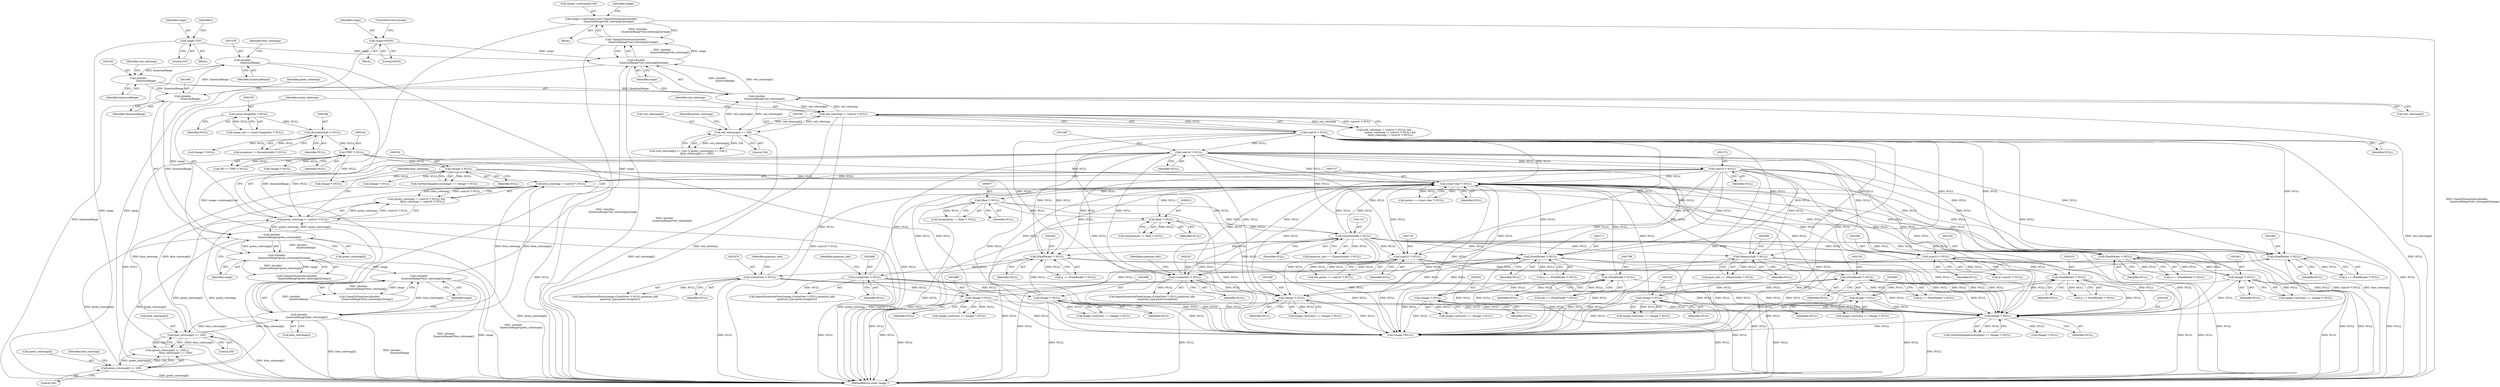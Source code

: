 digraph "0_ImageMagick_f8877abac8e568b2f339cca70c2c3c1b6eaec288@array" {
"1001430" [label="(Call,image->colormap[i].red=ClampToQuantum(((double)\n                    QuantumRange*red_colormap[i])/range))"];
"1001438" [label="(Call,ClampToQuantum(((double)\n                    QuantumRange*red_colormap[i])/range))"];
"1001439" [label="(Call,((double)\n                    QuantumRange*red_colormap[i])/range)"];
"1001440" [label="(Call,(double)\n                    QuantumRange*red_colormap[i])"];
"1001441" [label="(Call,(double)\n                    QuantumRange)"];
"1001477" [label="(Call,(double)\n                    QuantumRange)"];
"1001459" [label="(Call,(double)\n                    QuantumRange)"];
"1001360" [label="(Call,red_colormap != (uint16 *) NULL)"];
"1001395" [label="(Call,red_colormap[i] >= 256)"];
"1001362" [label="(Call,(uint16 *) NULL)"];
"1001121" [label="(Call,(QuantumInfo *) NULL)"];
"1000876" [label="(Call,(float *) NULL)"];
"1000736" [label="(Call,(const char *) NULL)"];
"1002341" [label="(Call,(PixelPacket *) NULL)"];
"1002460" [label="(Call,(Image *) NULL)"];
"1001373" [label="(Call,(uint16 *) NULL)"];
"1001368" [label="(Call,(uint16 *) NULL)"];
"1001861" [label="(Call,(PixelPacket *) NULL)"];
"1001888" [label="(Call,(Image *) NULL)"];
"1001869" [label="(Call,(CacheView *) NULL)"];
"1002087" [label="(Call,(Image *) NULL)"];
"1002068" [label="(Call,(CacheView *) NULL)"];
"1002060" [label="(Call,(PixelPacket *) NULL)"];
"1003000" [label="(Call,(Image *) NULL)"];
"1002797" [label="(Call,(PixelPacket *) NULL)"];
"1002732" [label="(Call,(uint32 *) NULL)"];
"1003079" [label="(Call,(MemoryInfo *) NULL)"];
"1002639" [label="(Call,(Image *) NULL)"];
"1002522" [label="(Call,(PixelPacket *) NULL)"];
"1002489" [label="(Call,(uint32 *) NULL)"];
"1003149" [label="(Call,(PixelPacket *) NULL)"];
"1003228" [label="(Call,(Image *) NULL)"];
"1000317" [label="(Call,(Image *) NULL)"];
"1000243" [label="(Call,(TIFF *) NULL)"];
"1000185" [label="(Call,(ExceptionInfo *) NULL)"];
"1000158" [label="(Call,(const ImageInfo *) NULL)"];
"1003337" [label="(Call,(Image *) NULL)"];
"1002170" [label="(Call,(PixelPacket *) NULL)"];
"1002265" [label="(Call,(Image *) NULL)"];
"1002246" [label="(Call,(CacheView *) NULL)"];
"1000914" [label="(Call,(float *) NULL)"];
"1001475" [label="(Call,((double)\n                    QuantumRange*blue_colormap[i])/range)"];
"1001476" [label="(Call,(double)\n                    QuantumRange*blue_colormap[i])"];
"1001371" [label="(Call,blue_colormap != (uint16 *) NULL)"];
"1001406" [label="(Call,blue_colormap[i] >= 256)"];
"1001457" [label="(Call,((double)\n                    QuantumRange*green_colormap[i])/range)"];
"1001458" [label="(Call,(double)\n                    QuantumRange*green_colormap[i])"];
"1001366" [label="(Call,green_colormap != (uint16 *) NULL)"];
"1001401" [label="(Call,green_colormap[i] >= 256)"];
"1001377" [label="(Call,range=255)"];
"1001412" [label="(Call,range=65535)"];
"1001461" [label="(Identifier,QuantumRange)"];
"1002068" [label="(Call,(CacheView *) NULL)"];
"1001406" [label="(Call,blue_colormap[i] >= 256)"];
"1002639" [label="(Call,(Image *) NULL)"];
"1001481" [label="(Identifier,blue_colormap)"];
"1000874" [label="(Call,chromaticity != (float *) NULL)"];
"1001123" [label="(Identifier,NULL)"];
"1001438" [label="(Call,ClampToQuantum(((double)\n                    QuantumRange*red_colormap[i])/range))"];
"1001476" [label="(Call,(double)\n                    QuantumRange*blue_colormap[i])"];
"1002456" [label="(Call,image->previous == (Image *) NULL)"];
"1002089" [label="(Identifier,NULL)"];
"1003081" [label="(Identifier,NULL)"];
"1002641" [label="(Identifier,NULL)"];
"1001411" [label="(Block,)"];
"1002071" [label="(Identifier,quantum_info)"];
"1001378" [label="(Identifier,range)"];
"1002083" [label="(Call,image->previous == (Image *) NULL)"];
"1002524" [label="(Identifier,NULL)"];
"1001366" [label="(Call,green_colormap != (uint16 *) NULL)"];
"1001382" [label="(Identifier,i)"];
"1001362" [label="(Call,(uint16 *) NULL)"];
"1001414" [label="(Literal,65535)"];
"1002249" [label="(Identifier,quantum_info)"];
"1003224" [label="(Call,image->previous == (Image *) NULL)"];
"1002487" [label="(Call,p=(uint32 *) NULL)"];
"1001119" [label="(Call,quantum_info == (QuantumInfo *) NULL)"];
"1001370" [label="(Identifier,NULL)"];
"1001413" [label="(Identifier,range)"];
"1001403" [label="(Identifier,green_colormap)"];
"1003339" [label="(Identifier,NULL)"];
"1001465" [label="(Identifier,range)"];
"1001412" [label="(Call,range=65535)"];
"1002070" [label="(Identifier,NULL)"];
"1001399" [label="(Literal,256)"];
"1003079" [label="(Call,(MemoryInfo *) NULL)"];
"1001394" [label="(Call,(red_colormap[i] >= 256) || (green_colormap[i] >= 256) ||\n                      (blue_colormap[i] >= 256))"];
"1001872" [label="(Identifier,quantum_info)"];
"1003406" [label="(MethodReturn,static Image *)"];
"1001121" [label="(Call,(QuantumInfo *) NULL)"];
"1000158" [label="(Call,(const ImageInfo *) NULL)"];
"1001364" [label="(Identifier,NULL)"];
"1000241" [label="(Call,tiff == (TIFF *) NULL)"];
"1001361" [label="(Identifier,red_colormap)"];
"1000736" [label="(Call,(const char *) NULL)"];
"1001863" [label="(Identifier,NULL)"];
"1002244" [label="(Call,ImportQuantumPixels(image,(CacheView *) NULL,quantum_info,\n              quantum_type,pixels,exception))"];
"1001477" [label="(Call,(double)\n                    QuantumRange)"];
"1001367" [label="(Identifier,green_colormap)"];
"1000160" [label="(Identifier,NULL)"];
"1002172" [label="(Identifier,NULL)"];
"1000328" [label="(Call,(Image *) NULL)"];
"1002246" [label="(Call,(CacheView *) NULL)"];
"1002261" [label="(Call,image->previous == (Image *) NULL)"];
"1002734" [label="(Identifier,NULL)"];
"1000734" [label="(Call,option == (const char *) NULL)"];
"1001443" [label="(Identifier,QuantumRange)"];
"1000314" [label="(Call,GetNextImageInList(image) == (Image *) NULL)"];
"1000156" [label="(Call,image_info != (const ImageInfo *) NULL)"];
"1003149" [label="(Call,(PixelPacket *) NULL)"];
"1003077" [label="(Call,pixel_info == (MemoryInfo *) NULL)"];
"1002797" [label="(Call,(PixelPacket *) NULL)"];
"1000738" [label="(Identifier,NULL)"];
"1001441" [label="(Call,(double)\n                    QuantumRange)"];
"1001373" [label="(Call,(uint16 *) NULL)"];
"1000916" [label="(Identifier,NULL)"];
"1001867" [label="(Call,ImportQuantumPixels(image,(CacheView *) NULL,quantum_info,\n            quantum_type,pixels,exception))"];
"1003147" [label="(Call,q == (PixelPacket *) NULL)"];
"1000914" [label="(Call,(float *) NULL)"];
"1002060" [label="(Call,(PixelPacket *) NULL)"];
"1002462" [label="(Identifier,NULL)"];
"1001365" [label="(Call,(green_colormap != (uint16 *) NULL) &&\n                (blue_colormap != (uint16 *) NULL))"];
"1003334" [label="(Call,GetNextImageInList(image) == (Image *) NULL)"];
"1003400" [label="(Call,(Image *)NULL)"];
"1001396" [label="(Call,red_colormap[i])"];
"1001459" [label="(Call,(double)\n                    QuantumRange)"];
"1001359" [label="(Call,(red_colormap != (uint16 *) NULL) &&\n                (green_colormap != (uint16 *) NULL) &&\n                (blue_colormap != (uint16 *) NULL))"];
"1003228" [label="(Call,(Image *) NULL)"];
"1001375" [label="(Identifier,NULL)"];
"1000876" [label="(Call,(float *) NULL)"];
"1002168" [label="(Call,q == (PixelPacket *) NULL)"];
"1001402" [label="(Call,green_colormap[i])"];
"1001440" [label="(Call,(double)\n                    QuantumRange*red_colormap[i])"];
"1000307" [label="(Call,(Image *) NULL)"];
"1001372" [label="(Identifier,blue_colormap)"];
"1002795" [label="(Call,tile == (PixelPacket *) NULL)"];
"1002267" [label="(Identifier,NULL)"];
"1000252" [label="(Call,(Image *) NULL)"];
"1002996" [label="(Call,image->previous == (Image *) NULL)"];
"1001360" [label="(Call,red_colormap != (uint16 *) NULL)"];
"1001444" [label="(Call,red_colormap[i])"];
"1002066" [label="(Call,ImportQuantumPixels(image,(CacheView *) NULL,quantum_info,\n            quantum_type,pixels,exception))"];
"1002460" [label="(Call,(Image *) NULL)"];
"1001401" [label="(Call,green_colormap[i] >= 256)"];
"1001400" [label="(Call,(green_colormap[i] >= 256) ||\n                      (blue_colormap[i] >= 256))"];
"1000215" [label="(Call,(Image *) NULL)"];
"1001463" [label="(Identifier,green_colormap)"];
"1001410" [label="(Literal,256)"];
"1001377" [label="(Call,range=255)"];
"1001376" [label="(Block,)"];
"1001447" [label="(Identifier,range)"];
"1001379" [label="(Literal,255)"];
"1002062" [label="(Identifier,NULL)"];
"1003346" [label="(Call,(Image *) NULL)"];
"1003151" [label="(Identifier,NULL)"];
"1000183" [label="(Call,exception != (ExceptionInfo *) NULL)"];
"1001439" [label="(Call,((double)\n                    QuantumRange*red_colormap[i])/range)"];
"1002520" [label="(Call,q == (PixelPacket *) NULL)"];
"1001462" [label="(Call,green_colormap[i])"];
"1001888" [label="(Call,(Image *) NULL)"];
"1000317" [label="(Call,(Image *) NULL)"];
"1003002" [label="(Identifier,NULL)"];
"1000185" [label="(Call,(ExceptionInfo *) NULL)"];
"1000912" [label="(Call,chromaticity != (float *) NULL)"];
"1001869" [label="(Call,(CacheView *) NULL)"];
"1001457" [label="(Call,((double)\n                    QuantumRange*green_colormap[i])/range)"];
"1001479" [label="(Identifier,QuantumRange)"];
"1002522" [label="(Call,(PixelPacket *) NULL)"];
"1001861" [label="(Call,(PixelPacket *) NULL)"];
"1001884" [label="(Call,image->previous == (Image *) NULL)"];
"1001408" [label="(Identifier,blue_colormap)"];
"1001431" [label="(Call,image->colormap[i].red)"];
"1001474" [label="(Call,ClampToQuantum(((double)\n                    QuantumRange*blue_colormap[i])/range))"];
"1001890" [label="(Identifier,NULL)"];
"1001405" [label="(Literal,256)"];
"1002170" [label="(Call,(PixelPacket *) NULL)"];
"1001415" [label="(ControlStructure,break;)"];
"1002341" [label="(Call,(PixelPacket *) NULL)"];
"1003230" [label="(Identifier,NULL)"];
"1001445" [label="(Identifier,red_colormap)"];
"1002265" [label="(Call,(Image *) NULL)"];
"1001475" [label="(Call,((double)\n                    QuantumRange*blue_colormap[i])/range)"];
"1002343" [label="(Identifier,NULL)"];
"1001480" [label="(Call,blue_colormap[i])"];
"1000878" [label="(Identifier,NULL)"];
"1000187" [label="(Identifier,NULL)"];
"1003337" [label="(Call,(Image *) NULL)"];
"1002799" [label="(Identifier,NULL)"];
"1002635" [label="(Call,image->previous == (Image *) NULL)"];
"1001871" [label="(Identifier,NULL)"];
"1001452" [label="(Identifier,image)"];
"1001430" [label="(Call,image->colormap[i].red=ClampToQuantum(((double)\n                    QuantumRange*red_colormap[i])/range))"];
"1001368" [label="(Call,(uint16 *) NULL)"];
"1002491" [label="(Identifier,NULL)"];
"1002058" [label="(Call,q == (PixelPacket *) NULL)"];
"1001429" [label="(Block,)"];
"1002087" [label="(Call,(Image *) NULL)"];
"1000319" [label="(Identifier,NULL)"];
"1001395" [label="(Call,red_colormap[i] >= 256)"];
"1001859" [label="(Call,q == (PixelPacket *) NULL)"];
"1002730" [label="(Call,tile_pixels == (uint32 *) NULL)"];
"1001458" [label="(Call,(double)\n                    QuantumRange*green_colormap[i])"];
"1002732" [label="(Call,(uint32 *) NULL)"];
"1000245" [label="(Identifier,NULL)"];
"1003000" [label="(Call,(Image *) NULL)"];
"1000243" [label="(Call,(TIFF *) NULL)"];
"1001371" [label="(Call,blue_colormap != (uint16 *) NULL)"];
"1001456" [label="(Call,ClampToQuantum(((double)\n                    QuantumRange*green_colormap[i])/range))"];
"1002248" [label="(Identifier,NULL)"];
"1002489" [label="(Call,(uint32 *) NULL)"];
"1001407" [label="(Call,blue_colormap[i])"];
"1001483" [label="(Identifier,range)"];
"1002339" [label="(Call,q == (PixelPacket *) NULL)"];
"1001430" -> "1001429"  [label="AST: "];
"1001430" -> "1001438"  [label="CFG: "];
"1001431" -> "1001430"  [label="AST: "];
"1001438" -> "1001430"  [label="AST: "];
"1001452" -> "1001430"  [label="CFG: "];
"1001430" -> "1003406"  [label="DDG: ClampToQuantum(((double)\n                    QuantumRange*red_colormap[i])/range)"];
"1001430" -> "1003406"  [label="DDG: image->colormap[i].red"];
"1001438" -> "1001430"  [label="DDG: ((double)\n                    QuantumRange*red_colormap[i])/range"];
"1001438" -> "1001439"  [label="CFG: "];
"1001439" -> "1001438"  [label="AST: "];
"1001438" -> "1003406"  [label="DDG: ((double)\n                    QuantumRange*red_colormap[i])/range"];
"1001439" -> "1001438"  [label="DDG: (double)\n                    QuantumRange*red_colormap[i]"];
"1001439" -> "1001438"  [label="DDG: range"];
"1001439" -> "1001447"  [label="CFG: "];
"1001440" -> "1001439"  [label="AST: "];
"1001447" -> "1001439"  [label="AST: "];
"1001439" -> "1003406"  [label="DDG: (double)\n                    QuantumRange*red_colormap[i]"];
"1001440" -> "1001439"  [label="DDG: (double)\n                    QuantumRange"];
"1001440" -> "1001439"  [label="DDG: red_colormap[i]"];
"1001475" -> "1001439"  [label="DDG: range"];
"1001377" -> "1001439"  [label="DDG: range"];
"1001412" -> "1001439"  [label="DDG: range"];
"1001439" -> "1001457"  [label="DDG: range"];
"1001440" -> "1001444"  [label="CFG: "];
"1001441" -> "1001440"  [label="AST: "];
"1001444" -> "1001440"  [label="AST: "];
"1001447" -> "1001440"  [label="CFG: "];
"1001440" -> "1003406"  [label="DDG: red_colormap[i]"];
"1001440" -> "1001360"  [label="DDG: red_colormap[i]"];
"1001440" -> "1001395"  [label="DDG: red_colormap[i]"];
"1001441" -> "1001440"  [label="DDG: QuantumRange"];
"1001360" -> "1001440"  [label="DDG: red_colormap"];
"1001395" -> "1001440"  [label="DDG: red_colormap[i]"];
"1001441" -> "1001443"  [label="CFG: "];
"1001442" -> "1001441"  [label="AST: "];
"1001443" -> "1001441"  [label="AST: "];
"1001445" -> "1001441"  [label="CFG: "];
"1001477" -> "1001441"  [label="DDG: QuantumRange"];
"1001441" -> "1001459"  [label="DDG: QuantumRange"];
"1001477" -> "1001476"  [label="AST: "];
"1001477" -> "1001479"  [label="CFG: "];
"1001478" -> "1001477"  [label="AST: "];
"1001479" -> "1001477"  [label="AST: "];
"1001481" -> "1001477"  [label="CFG: "];
"1001477" -> "1003406"  [label="DDG: QuantumRange"];
"1001477" -> "1001476"  [label="DDG: QuantumRange"];
"1001459" -> "1001477"  [label="DDG: QuantumRange"];
"1001459" -> "1001458"  [label="AST: "];
"1001459" -> "1001461"  [label="CFG: "];
"1001460" -> "1001459"  [label="AST: "];
"1001461" -> "1001459"  [label="AST: "];
"1001463" -> "1001459"  [label="CFG: "];
"1001459" -> "1001458"  [label="DDG: QuantumRange"];
"1001360" -> "1001359"  [label="AST: "];
"1001360" -> "1001362"  [label="CFG: "];
"1001361" -> "1001360"  [label="AST: "];
"1001362" -> "1001360"  [label="AST: "];
"1001367" -> "1001360"  [label="CFG: "];
"1001359" -> "1001360"  [label="CFG: "];
"1001360" -> "1003406"  [label="DDG: red_colormap"];
"1001360" -> "1003406"  [label="DDG: (uint16 *) NULL"];
"1001360" -> "1001359"  [label="DDG: red_colormap"];
"1001360" -> "1001359"  [label="DDG: (uint16 *) NULL"];
"1001395" -> "1001360"  [label="DDG: red_colormap[i]"];
"1001362" -> "1001360"  [label="DDG: NULL"];
"1001360" -> "1001395"  [label="DDG: red_colormap"];
"1001395" -> "1001394"  [label="AST: "];
"1001395" -> "1001399"  [label="CFG: "];
"1001396" -> "1001395"  [label="AST: "];
"1001399" -> "1001395"  [label="AST: "];
"1001403" -> "1001395"  [label="CFG: "];
"1001394" -> "1001395"  [label="CFG: "];
"1001395" -> "1003406"  [label="DDG: red_colormap[i]"];
"1001395" -> "1001394"  [label="DDG: red_colormap[i]"];
"1001395" -> "1001394"  [label="DDG: 256"];
"1001362" -> "1001364"  [label="CFG: "];
"1001363" -> "1001362"  [label="AST: "];
"1001364" -> "1001362"  [label="AST: "];
"1001362" -> "1003406"  [label="DDG: NULL"];
"1001362" -> "1000736"  [label="DDG: NULL"];
"1001121" -> "1001362"  [label="DDG: NULL"];
"1001362" -> "1001368"  [label="DDG: NULL"];
"1001362" -> "1001861"  [label="DDG: NULL"];
"1001362" -> "1002060"  [label="DDG: NULL"];
"1001362" -> "1002170"  [label="DDG: NULL"];
"1001362" -> "1002246"  [label="DDG: NULL"];
"1001362" -> "1002265"  [label="DDG: NULL"];
"1001362" -> "1002341"  [label="DDG: NULL"];
"1001362" -> "1002489"  [label="DDG: NULL"];
"1001362" -> "1002732"  [label="DDG: NULL"];
"1001362" -> "1003079"  [label="DDG: NULL"];
"1001362" -> "1003337"  [label="DDG: NULL"];
"1001362" -> "1003400"  [label="DDG: NULL"];
"1001121" -> "1001119"  [label="AST: "];
"1001121" -> "1001123"  [label="CFG: "];
"1001122" -> "1001121"  [label="AST: "];
"1001123" -> "1001121"  [label="AST: "];
"1001119" -> "1001121"  [label="CFG: "];
"1001121" -> "1003406"  [label="DDG: NULL"];
"1001121" -> "1000736"  [label="DDG: NULL"];
"1001121" -> "1001119"  [label="DDG: NULL"];
"1000876" -> "1001121"  [label="DDG: NULL"];
"1000914" -> "1001121"  [label="DDG: NULL"];
"1000736" -> "1001121"  [label="DDG: NULL"];
"1001121" -> "1001861"  [label="DDG: NULL"];
"1001121" -> "1002060"  [label="DDG: NULL"];
"1001121" -> "1002170"  [label="DDG: NULL"];
"1001121" -> "1002246"  [label="DDG: NULL"];
"1001121" -> "1002265"  [label="DDG: NULL"];
"1001121" -> "1002341"  [label="DDG: NULL"];
"1001121" -> "1002489"  [label="DDG: NULL"];
"1001121" -> "1002732"  [label="DDG: NULL"];
"1001121" -> "1003079"  [label="DDG: NULL"];
"1001121" -> "1003337"  [label="DDG: NULL"];
"1001121" -> "1003400"  [label="DDG: NULL"];
"1000876" -> "1000874"  [label="AST: "];
"1000876" -> "1000878"  [label="CFG: "];
"1000877" -> "1000876"  [label="AST: "];
"1000878" -> "1000876"  [label="AST: "];
"1000874" -> "1000876"  [label="CFG: "];
"1000876" -> "1003406"  [label="DDG: NULL"];
"1000876" -> "1000874"  [label="DDG: NULL"];
"1000736" -> "1000876"  [label="DDG: NULL"];
"1000876" -> "1000914"  [label="DDG: NULL"];
"1000876" -> "1003400"  [label="DDG: NULL"];
"1000736" -> "1000734"  [label="AST: "];
"1000736" -> "1000738"  [label="CFG: "];
"1000737" -> "1000736"  [label="AST: "];
"1000738" -> "1000736"  [label="AST: "];
"1000734" -> "1000736"  [label="CFG: "];
"1000736" -> "1003406"  [label="DDG: NULL"];
"1000736" -> "1000734"  [label="DDG: NULL"];
"1002341" -> "1000736"  [label="DDG: NULL"];
"1002460" -> "1000736"  [label="DDG: NULL"];
"1001861" -> "1000736"  [label="DDG: NULL"];
"1001888" -> "1000736"  [label="DDG: NULL"];
"1001869" -> "1000736"  [label="DDG: NULL"];
"1002087" -> "1000736"  [label="DDG: NULL"];
"1003000" -> "1000736"  [label="DDG: NULL"];
"1003079" -> "1000736"  [label="DDG: NULL"];
"1001368" -> "1000736"  [label="DDG: NULL"];
"1002639" -> "1000736"  [label="DDG: NULL"];
"1003149" -> "1000736"  [label="DDG: NULL"];
"1002060" -> "1000736"  [label="DDG: NULL"];
"1000317" -> "1000736"  [label="DDG: NULL"];
"1002522" -> "1000736"  [label="DDG: NULL"];
"1003337" -> "1000736"  [label="DDG: NULL"];
"1002170" -> "1000736"  [label="DDG: NULL"];
"1002265" -> "1000736"  [label="DDG: NULL"];
"1001373" -> "1000736"  [label="DDG: NULL"];
"1002732" -> "1000736"  [label="DDG: NULL"];
"1002797" -> "1000736"  [label="DDG: NULL"];
"1000243" -> "1000736"  [label="DDG: NULL"];
"1002246" -> "1000736"  [label="DDG: NULL"];
"1002068" -> "1000736"  [label="DDG: NULL"];
"1002489" -> "1000736"  [label="DDG: NULL"];
"1003228" -> "1000736"  [label="DDG: NULL"];
"1000736" -> "1000914"  [label="DDG: NULL"];
"1000736" -> "1003400"  [label="DDG: NULL"];
"1002341" -> "1002339"  [label="AST: "];
"1002341" -> "1002343"  [label="CFG: "];
"1002342" -> "1002341"  [label="AST: "];
"1002343" -> "1002341"  [label="AST: "];
"1002339" -> "1002341"  [label="CFG: "];
"1002341" -> "1003406"  [label="DDG: NULL"];
"1002341" -> "1002339"  [label="DDG: NULL"];
"1002460" -> "1002341"  [label="DDG: NULL"];
"1001373" -> "1002341"  [label="DDG: NULL"];
"1001368" -> "1002341"  [label="DDG: NULL"];
"1002341" -> "1002460"  [label="DDG: NULL"];
"1002341" -> "1003337"  [label="DDG: NULL"];
"1002341" -> "1003400"  [label="DDG: NULL"];
"1002460" -> "1002456"  [label="AST: "];
"1002460" -> "1002462"  [label="CFG: "];
"1002461" -> "1002460"  [label="AST: "];
"1002462" -> "1002460"  [label="AST: "];
"1002456" -> "1002460"  [label="CFG: "];
"1002460" -> "1003406"  [label="DDG: NULL"];
"1002460" -> "1002456"  [label="DDG: NULL"];
"1002460" -> "1003337"  [label="DDG: NULL"];
"1002460" -> "1003400"  [label="DDG: NULL"];
"1001373" -> "1001371"  [label="AST: "];
"1001373" -> "1001375"  [label="CFG: "];
"1001374" -> "1001373"  [label="AST: "];
"1001375" -> "1001373"  [label="AST: "];
"1001371" -> "1001373"  [label="CFG: "];
"1001373" -> "1003406"  [label="DDG: NULL"];
"1001373" -> "1001371"  [label="DDG: NULL"];
"1001368" -> "1001373"  [label="DDG: NULL"];
"1001373" -> "1001861"  [label="DDG: NULL"];
"1001373" -> "1002060"  [label="DDG: NULL"];
"1001373" -> "1002170"  [label="DDG: NULL"];
"1001373" -> "1002246"  [label="DDG: NULL"];
"1001373" -> "1002265"  [label="DDG: NULL"];
"1001373" -> "1002489"  [label="DDG: NULL"];
"1001373" -> "1002732"  [label="DDG: NULL"];
"1001373" -> "1003079"  [label="DDG: NULL"];
"1001373" -> "1003337"  [label="DDG: NULL"];
"1001373" -> "1003400"  [label="DDG: NULL"];
"1001368" -> "1001366"  [label="AST: "];
"1001368" -> "1001370"  [label="CFG: "];
"1001369" -> "1001368"  [label="AST: "];
"1001370" -> "1001368"  [label="AST: "];
"1001366" -> "1001368"  [label="CFG: "];
"1001368" -> "1003406"  [label="DDG: NULL"];
"1001368" -> "1001366"  [label="DDG: NULL"];
"1001368" -> "1001861"  [label="DDG: NULL"];
"1001368" -> "1002060"  [label="DDG: NULL"];
"1001368" -> "1002170"  [label="DDG: NULL"];
"1001368" -> "1002246"  [label="DDG: NULL"];
"1001368" -> "1002265"  [label="DDG: NULL"];
"1001368" -> "1002489"  [label="DDG: NULL"];
"1001368" -> "1002732"  [label="DDG: NULL"];
"1001368" -> "1003079"  [label="DDG: NULL"];
"1001368" -> "1003337"  [label="DDG: NULL"];
"1001368" -> "1003400"  [label="DDG: NULL"];
"1001861" -> "1001859"  [label="AST: "];
"1001861" -> "1001863"  [label="CFG: "];
"1001862" -> "1001861"  [label="AST: "];
"1001863" -> "1001861"  [label="AST: "];
"1001859" -> "1001861"  [label="CFG: "];
"1001861" -> "1003406"  [label="DDG: NULL"];
"1001861" -> "1001859"  [label="DDG: NULL"];
"1001888" -> "1001861"  [label="DDG: NULL"];
"1001861" -> "1001869"  [label="DDG: NULL"];
"1001861" -> "1003337"  [label="DDG: NULL"];
"1001861" -> "1003400"  [label="DDG: NULL"];
"1001888" -> "1001884"  [label="AST: "];
"1001888" -> "1001890"  [label="CFG: "];
"1001889" -> "1001888"  [label="AST: "];
"1001890" -> "1001888"  [label="AST: "];
"1001884" -> "1001888"  [label="CFG: "];
"1001888" -> "1003406"  [label="DDG: NULL"];
"1001888" -> "1001884"  [label="DDG: NULL"];
"1001869" -> "1001888"  [label="DDG: NULL"];
"1001888" -> "1003337"  [label="DDG: NULL"];
"1001888" -> "1003400"  [label="DDG: NULL"];
"1001869" -> "1001867"  [label="AST: "];
"1001869" -> "1001871"  [label="CFG: "];
"1001870" -> "1001869"  [label="AST: "];
"1001871" -> "1001869"  [label="AST: "];
"1001872" -> "1001869"  [label="CFG: "];
"1001869" -> "1003406"  [label="DDG: NULL"];
"1001869" -> "1001867"  [label="DDG: NULL"];
"1001869" -> "1003337"  [label="DDG: NULL"];
"1001869" -> "1003400"  [label="DDG: NULL"];
"1002087" -> "1002083"  [label="AST: "];
"1002087" -> "1002089"  [label="CFG: "];
"1002088" -> "1002087"  [label="AST: "];
"1002089" -> "1002087"  [label="AST: "];
"1002083" -> "1002087"  [label="CFG: "];
"1002087" -> "1003406"  [label="DDG: NULL"];
"1002087" -> "1002060"  [label="DDG: NULL"];
"1002087" -> "1002083"  [label="DDG: NULL"];
"1002068" -> "1002087"  [label="DDG: NULL"];
"1002087" -> "1003337"  [label="DDG: NULL"];
"1002087" -> "1003400"  [label="DDG: NULL"];
"1002068" -> "1002066"  [label="AST: "];
"1002068" -> "1002070"  [label="CFG: "];
"1002069" -> "1002068"  [label="AST: "];
"1002070" -> "1002068"  [label="AST: "];
"1002071" -> "1002068"  [label="CFG: "];
"1002068" -> "1003406"  [label="DDG: NULL"];
"1002068" -> "1002066"  [label="DDG: NULL"];
"1002060" -> "1002068"  [label="DDG: NULL"];
"1002068" -> "1003337"  [label="DDG: NULL"];
"1002068" -> "1003400"  [label="DDG: NULL"];
"1002060" -> "1002058"  [label="AST: "];
"1002060" -> "1002062"  [label="CFG: "];
"1002061" -> "1002060"  [label="AST: "];
"1002062" -> "1002060"  [label="AST: "];
"1002058" -> "1002060"  [label="CFG: "];
"1002060" -> "1003406"  [label="DDG: NULL"];
"1002060" -> "1002058"  [label="DDG: NULL"];
"1002060" -> "1003337"  [label="DDG: NULL"];
"1002060" -> "1003400"  [label="DDG: NULL"];
"1003000" -> "1002996"  [label="AST: "];
"1003000" -> "1003002"  [label="CFG: "];
"1003001" -> "1003000"  [label="AST: "];
"1003002" -> "1003000"  [label="AST: "];
"1002996" -> "1003000"  [label="CFG: "];
"1003000" -> "1003406"  [label="DDG: NULL"];
"1003000" -> "1002797"  [label="DDG: NULL"];
"1003000" -> "1002996"  [label="DDG: NULL"];
"1002797" -> "1003000"  [label="DDG: NULL"];
"1003000" -> "1003337"  [label="DDG: NULL"];
"1003000" -> "1003400"  [label="DDG: NULL"];
"1002797" -> "1002795"  [label="AST: "];
"1002797" -> "1002799"  [label="CFG: "];
"1002798" -> "1002797"  [label="AST: "];
"1002799" -> "1002797"  [label="AST: "];
"1002795" -> "1002797"  [label="CFG: "];
"1002797" -> "1003406"  [label="DDG: NULL"];
"1002797" -> "1002795"  [label="DDG: NULL"];
"1002732" -> "1002797"  [label="DDG: NULL"];
"1002797" -> "1003337"  [label="DDG: NULL"];
"1002797" -> "1003400"  [label="DDG: NULL"];
"1002732" -> "1002730"  [label="AST: "];
"1002732" -> "1002734"  [label="CFG: "];
"1002733" -> "1002732"  [label="AST: "];
"1002734" -> "1002732"  [label="AST: "];
"1002730" -> "1002732"  [label="CFG: "];
"1002732" -> "1003406"  [label="DDG: NULL"];
"1002732" -> "1002730"  [label="DDG: NULL"];
"1002732" -> "1003337"  [label="DDG: NULL"];
"1002732" -> "1003400"  [label="DDG: NULL"];
"1003079" -> "1003077"  [label="AST: "];
"1003079" -> "1003081"  [label="CFG: "];
"1003080" -> "1003079"  [label="AST: "];
"1003081" -> "1003079"  [label="AST: "];
"1003077" -> "1003079"  [label="CFG: "];
"1003079" -> "1003406"  [label="DDG: NULL"];
"1003079" -> "1003077"  [label="DDG: NULL"];
"1003079" -> "1003149"  [label="DDG: NULL"];
"1003079" -> "1003337"  [label="DDG: NULL"];
"1003079" -> "1003400"  [label="DDG: NULL"];
"1002639" -> "1002635"  [label="AST: "];
"1002639" -> "1002641"  [label="CFG: "];
"1002640" -> "1002639"  [label="AST: "];
"1002641" -> "1002639"  [label="AST: "];
"1002635" -> "1002639"  [label="CFG: "];
"1002639" -> "1003406"  [label="DDG: NULL"];
"1002639" -> "1002522"  [label="DDG: NULL"];
"1002639" -> "1002635"  [label="DDG: NULL"];
"1002522" -> "1002639"  [label="DDG: NULL"];
"1002639" -> "1003337"  [label="DDG: NULL"];
"1002639" -> "1003400"  [label="DDG: NULL"];
"1002522" -> "1002520"  [label="AST: "];
"1002522" -> "1002524"  [label="CFG: "];
"1002523" -> "1002522"  [label="AST: "];
"1002524" -> "1002522"  [label="AST: "];
"1002520" -> "1002522"  [label="CFG: "];
"1002522" -> "1003406"  [label="DDG: NULL"];
"1002522" -> "1002520"  [label="DDG: NULL"];
"1002489" -> "1002522"  [label="DDG: NULL"];
"1002522" -> "1003337"  [label="DDG: NULL"];
"1002522" -> "1003400"  [label="DDG: NULL"];
"1002489" -> "1002487"  [label="AST: "];
"1002489" -> "1002491"  [label="CFG: "];
"1002490" -> "1002489"  [label="AST: "];
"1002491" -> "1002489"  [label="AST: "];
"1002487" -> "1002489"  [label="CFG: "];
"1002489" -> "1003406"  [label="DDG: NULL"];
"1002489" -> "1002487"  [label="DDG: NULL"];
"1002489" -> "1003337"  [label="DDG: NULL"];
"1002489" -> "1003400"  [label="DDG: NULL"];
"1003149" -> "1003147"  [label="AST: "];
"1003149" -> "1003151"  [label="CFG: "];
"1003150" -> "1003149"  [label="AST: "];
"1003151" -> "1003149"  [label="AST: "];
"1003147" -> "1003149"  [label="CFG: "];
"1003149" -> "1003406"  [label="DDG: NULL"];
"1003149" -> "1003147"  [label="DDG: NULL"];
"1003228" -> "1003149"  [label="DDG: NULL"];
"1003149" -> "1003228"  [label="DDG: NULL"];
"1003149" -> "1003337"  [label="DDG: NULL"];
"1003149" -> "1003400"  [label="DDG: NULL"];
"1003228" -> "1003224"  [label="AST: "];
"1003228" -> "1003230"  [label="CFG: "];
"1003229" -> "1003228"  [label="AST: "];
"1003230" -> "1003228"  [label="AST: "];
"1003224" -> "1003228"  [label="CFG: "];
"1003228" -> "1003406"  [label="DDG: NULL"];
"1003228" -> "1003224"  [label="DDG: NULL"];
"1003228" -> "1003337"  [label="DDG: NULL"];
"1003228" -> "1003400"  [label="DDG: NULL"];
"1000317" -> "1000314"  [label="AST: "];
"1000317" -> "1000319"  [label="CFG: "];
"1000318" -> "1000317"  [label="AST: "];
"1000319" -> "1000317"  [label="AST: "];
"1000314" -> "1000317"  [label="CFG: "];
"1000317" -> "1003406"  [label="DDG: NULL"];
"1000317" -> "1000307"  [label="DDG: NULL"];
"1000317" -> "1000314"  [label="DDG: NULL"];
"1000243" -> "1000317"  [label="DDG: NULL"];
"1000317" -> "1000328"  [label="DDG: NULL"];
"1000317" -> "1003400"  [label="DDG: NULL"];
"1000243" -> "1000241"  [label="AST: "];
"1000243" -> "1000245"  [label="CFG: "];
"1000244" -> "1000243"  [label="AST: "];
"1000245" -> "1000243"  [label="AST: "];
"1000241" -> "1000243"  [label="CFG: "];
"1000243" -> "1003406"  [label="DDG: NULL"];
"1000243" -> "1000241"  [label="DDG: NULL"];
"1000185" -> "1000243"  [label="DDG: NULL"];
"1000243" -> "1000252"  [label="DDG: NULL"];
"1000243" -> "1000307"  [label="DDG: NULL"];
"1000243" -> "1003400"  [label="DDG: NULL"];
"1000185" -> "1000183"  [label="AST: "];
"1000185" -> "1000187"  [label="CFG: "];
"1000186" -> "1000185"  [label="AST: "];
"1000187" -> "1000185"  [label="AST: "];
"1000183" -> "1000185"  [label="CFG: "];
"1000185" -> "1000183"  [label="DDG: NULL"];
"1000158" -> "1000185"  [label="DDG: NULL"];
"1000185" -> "1000215"  [label="DDG: NULL"];
"1000158" -> "1000156"  [label="AST: "];
"1000158" -> "1000160"  [label="CFG: "];
"1000159" -> "1000158"  [label="AST: "];
"1000160" -> "1000158"  [label="AST: "];
"1000156" -> "1000158"  [label="CFG: "];
"1000158" -> "1000156"  [label="DDG: NULL"];
"1003337" -> "1003334"  [label="AST: "];
"1003337" -> "1003339"  [label="CFG: "];
"1003338" -> "1003337"  [label="AST: "];
"1003339" -> "1003337"  [label="AST: "];
"1003334" -> "1003337"  [label="CFG: "];
"1003337" -> "1003406"  [label="DDG: NULL"];
"1003337" -> "1003334"  [label="DDG: NULL"];
"1002170" -> "1003337"  [label="DDG: NULL"];
"1002265" -> "1003337"  [label="DDG: NULL"];
"1002246" -> "1003337"  [label="DDG: NULL"];
"1003337" -> "1003346"  [label="DDG: NULL"];
"1003337" -> "1003400"  [label="DDG: NULL"];
"1002170" -> "1002168"  [label="AST: "];
"1002170" -> "1002172"  [label="CFG: "];
"1002171" -> "1002170"  [label="AST: "];
"1002172" -> "1002170"  [label="AST: "];
"1002168" -> "1002170"  [label="CFG: "];
"1002170" -> "1003406"  [label="DDG: NULL"];
"1002170" -> "1002168"  [label="DDG: NULL"];
"1002265" -> "1002170"  [label="DDG: NULL"];
"1002246" -> "1002170"  [label="DDG: NULL"];
"1002170" -> "1002246"  [label="DDG: NULL"];
"1002170" -> "1002265"  [label="DDG: NULL"];
"1002170" -> "1003400"  [label="DDG: NULL"];
"1002265" -> "1002261"  [label="AST: "];
"1002265" -> "1002267"  [label="CFG: "];
"1002266" -> "1002265"  [label="AST: "];
"1002267" -> "1002265"  [label="AST: "];
"1002261" -> "1002265"  [label="CFG: "];
"1002265" -> "1003406"  [label="DDG: NULL"];
"1002265" -> "1002261"  [label="DDG: NULL"];
"1002246" -> "1002265"  [label="DDG: NULL"];
"1002265" -> "1003400"  [label="DDG: NULL"];
"1002246" -> "1002244"  [label="AST: "];
"1002246" -> "1002248"  [label="CFG: "];
"1002247" -> "1002246"  [label="AST: "];
"1002248" -> "1002246"  [label="AST: "];
"1002249" -> "1002246"  [label="CFG: "];
"1002246" -> "1003406"  [label="DDG: NULL"];
"1002246" -> "1002244"  [label="DDG: NULL"];
"1002246" -> "1003400"  [label="DDG: NULL"];
"1000914" -> "1000912"  [label="AST: "];
"1000914" -> "1000916"  [label="CFG: "];
"1000915" -> "1000914"  [label="AST: "];
"1000916" -> "1000914"  [label="AST: "];
"1000912" -> "1000914"  [label="CFG: "];
"1000914" -> "1003406"  [label="DDG: NULL"];
"1000914" -> "1000912"  [label="DDG: NULL"];
"1000914" -> "1003400"  [label="DDG: NULL"];
"1001475" -> "1001474"  [label="AST: "];
"1001475" -> "1001483"  [label="CFG: "];
"1001476" -> "1001475"  [label="AST: "];
"1001483" -> "1001475"  [label="AST: "];
"1001474" -> "1001475"  [label="CFG: "];
"1001475" -> "1003406"  [label="DDG: (double)\n                    QuantumRange*blue_colormap[i]"];
"1001475" -> "1003406"  [label="DDG: range"];
"1001475" -> "1001474"  [label="DDG: (double)\n                    QuantumRange*blue_colormap[i]"];
"1001475" -> "1001474"  [label="DDG: range"];
"1001476" -> "1001475"  [label="DDG: (double)\n                    QuantumRange"];
"1001476" -> "1001475"  [label="DDG: blue_colormap[i]"];
"1001457" -> "1001475"  [label="DDG: range"];
"1001476" -> "1001480"  [label="CFG: "];
"1001480" -> "1001476"  [label="AST: "];
"1001483" -> "1001476"  [label="CFG: "];
"1001476" -> "1003406"  [label="DDG: blue_colormap[i]"];
"1001476" -> "1003406"  [label="DDG: (double)\n                    QuantumRange"];
"1001476" -> "1001371"  [label="DDG: blue_colormap[i]"];
"1001476" -> "1001406"  [label="DDG: blue_colormap[i]"];
"1001371" -> "1001476"  [label="DDG: blue_colormap"];
"1001406" -> "1001476"  [label="DDG: blue_colormap[i]"];
"1001371" -> "1001365"  [label="AST: "];
"1001372" -> "1001371"  [label="AST: "];
"1001365" -> "1001371"  [label="CFG: "];
"1001371" -> "1003406"  [label="DDG: (uint16 *) NULL"];
"1001371" -> "1003406"  [label="DDG: blue_colormap"];
"1001371" -> "1001365"  [label="DDG: blue_colormap"];
"1001371" -> "1001365"  [label="DDG: (uint16 *) NULL"];
"1001406" -> "1001371"  [label="DDG: blue_colormap[i]"];
"1001371" -> "1001406"  [label="DDG: blue_colormap"];
"1001406" -> "1001400"  [label="AST: "];
"1001406" -> "1001410"  [label="CFG: "];
"1001407" -> "1001406"  [label="AST: "];
"1001410" -> "1001406"  [label="AST: "];
"1001400" -> "1001406"  [label="CFG: "];
"1001406" -> "1003406"  [label="DDG: blue_colormap[i]"];
"1001406" -> "1001400"  [label="DDG: blue_colormap[i]"];
"1001406" -> "1001400"  [label="DDG: 256"];
"1001457" -> "1001456"  [label="AST: "];
"1001457" -> "1001465"  [label="CFG: "];
"1001458" -> "1001457"  [label="AST: "];
"1001465" -> "1001457"  [label="AST: "];
"1001456" -> "1001457"  [label="CFG: "];
"1001457" -> "1003406"  [label="DDG: (double)\n                    QuantumRange*green_colormap[i]"];
"1001457" -> "1001456"  [label="DDG: (double)\n                    QuantumRange*green_colormap[i]"];
"1001457" -> "1001456"  [label="DDG: range"];
"1001458" -> "1001457"  [label="DDG: (double)\n                    QuantumRange"];
"1001458" -> "1001457"  [label="DDG: green_colormap[i]"];
"1001458" -> "1001462"  [label="CFG: "];
"1001462" -> "1001458"  [label="AST: "];
"1001465" -> "1001458"  [label="CFG: "];
"1001458" -> "1003406"  [label="DDG: green_colormap[i]"];
"1001458" -> "1001366"  [label="DDG: green_colormap[i]"];
"1001458" -> "1001401"  [label="DDG: green_colormap[i]"];
"1001366" -> "1001458"  [label="DDG: green_colormap"];
"1001401" -> "1001458"  [label="DDG: green_colormap[i]"];
"1001366" -> "1001365"  [label="AST: "];
"1001367" -> "1001366"  [label="AST: "];
"1001372" -> "1001366"  [label="CFG: "];
"1001365" -> "1001366"  [label="CFG: "];
"1001366" -> "1003406"  [label="DDG: green_colormap"];
"1001366" -> "1003406"  [label="DDG: (uint16 *) NULL"];
"1001366" -> "1001365"  [label="DDG: green_colormap"];
"1001366" -> "1001365"  [label="DDG: (uint16 *) NULL"];
"1001401" -> "1001366"  [label="DDG: green_colormap[i]"];
"1001366" -> "1001401"  [label="DDG: green_colormap"];
"1001401" -> "1001400"  [label="AST: "];
"1001401" -> "1001405"  [label="CFG: "];
"1001402" -> "1001401"  [label="AST: "];
"1001405" -> "1001401"  [label="AST: "];
"1001408" -> "1001401"  [label="CFG: "];
"1001400" -> "1001401"  [label="CFG: "];
"1001401" -> "1003406"  [label="DDG: green_colormap[i]"];
"1001401" -> "1001400"  [label="DDG: green_colormap[i]"];
"1001401" -> "1001400"  [label="DDG: 256"];
"1001377" -> "1001376"  [label="AST: "];
"1001377" -> "1001379"  [label="CFG: "];
"1001378" -> "1001377"  [label="AST: "];
"1001379" -> "1001377"  [label="AST: "];
"1001382" -> "1001377"  [label="CFG: "];
"1001377" -> "1003406"  [label="DDG: range"];
"1001412" -> "1001411"  [label="AST: "];
"1001412" -> "1001414"  [label="CFG: "];
"1001413" -> "1001412"  [label="AST: "];
"1001414" -> "1001412"  [label="AST: "];
"1001415" -> "1001412"  [label="CFG: "];
"1001412" -> "1003406"  [label="DDG: range"];
}
